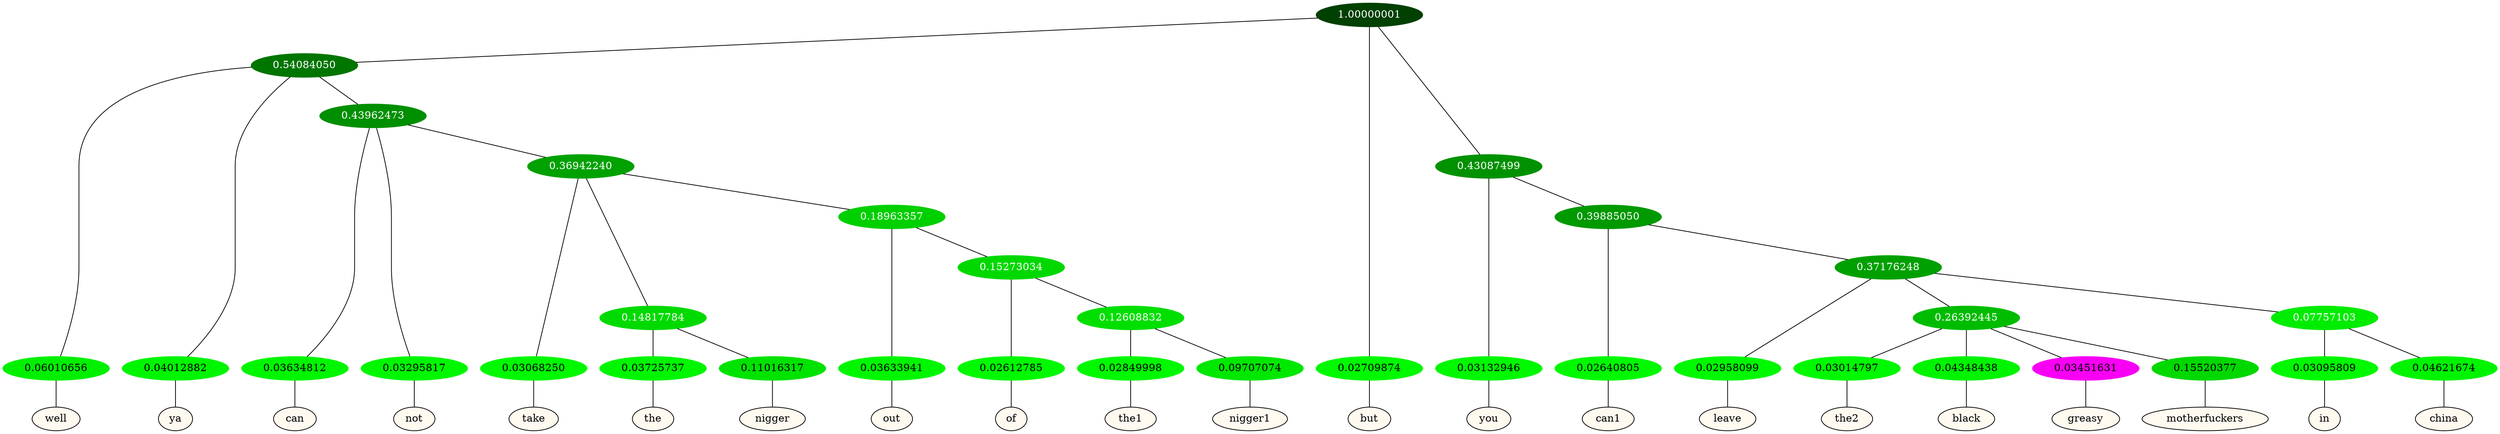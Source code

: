 graph {
	node [format=png height=0.15 nodesep=0.001 ordering=out overlap=prism overlap_scaling=0.01 ranksep=0.001 ratio=0.2 style=filled width=0.15]
	{
		rank=same
		a_w_4 [label=well color=black fillcolor=floralwhite style="filled,solid"]
		a_w_5 [label=ya color=black fillcolor=floralwhite style="filled,solid"]
		a_w_9 [label=can color=black fillcolor=floralwhite style="filled,solid"]
		a_w_10 [label=not color=black fillcolor=floralwhite style="filled,solid"]
		a_w_14 [label=take color=black fillcolor=floralwhite style="filled,solid"]
		a_w_20 [label=the color=black fillcolor=floralwhite style="filled,solid"]
		a_w_21 [label=nigger color=black fillcolor=floralwhite style="filled,solid"]
		a_w_22 [label=out color=black fillcolor=floralwhite style="filled,solid"]
		a_w_30 [label=of color=black fillcolor=floralwhite style="filled,solid"]
		a_w_32 [label=the1 color=black fillcolor=floralwhite style="filled,solid"]
		a_w_33 [label=nigger1 color=black fillcolor=floralwhite style="filled,solid"]
		a_w_2 [label=but color=black fillcolor=floralwhite style="filled,solid"]
		a_w_7 [label=you color=black fillcolor=floralwhite style="filled,solid"]
		a_w_12 [label=can1 color=black fillcolor=floralwhite style="filled,solid"]
		a_w_17 [label=leave color=black fillcolor=floralwhite style="filled,solid"]
		a_w_24 [label=the2 color=black fillcolor=floralwhite style="filled,solid"]
		a_w_25 [label=black color=black fillcolor=floralwhite style="filled,solid"]
		a_w_26 [label=greasy color=black fillcolor=floralwhite style="filled,solid"]
		a_w_27 [label=motherfuckers color=black fillcolor=floralwhite style="filled,solid"]
		a_w_28 [label=in color=black fillcolor=floralwhite style="filled,solid"]
		a_w_29 [label=china color=black fillcolor=floralwhite style="filled,solid"]
	}
	a_n_4 -- a_w_4
	a_n_5 -- a_w_5
	a_n_9 -- a_w_9
	a_n_10 -- a_w_10
	a_n_14 -- a_w_14
	a_n_20 -- a_w_20
	a_n_21 -- a_w_21
	a_n_22 -- a_w_22
	a_n_30 -- a_w_30
	a_n_32 -- a_w_32
	a_n_33 -- a_w_33
	a_n_2 -- a_w_2
	a_n_7 -- a_w_7
	a_n_12 -- a_w_12
	a_n_17 -- a_w_17
	a_n_24 -- a_w_24
	a_n_25 -- a_w_25
	a_n_26 -- a_w_26
	a_n_27 -- a_w_27
	a_n_28 -- a_w_28
	a_n_29 -- a_w_29
	{
		rank=same
		a_n_4 [label=0.06010656 color="0.334 1.000 0.940" fontcolor=black]
		a_n_5 [label=0.04012882 color="0.334 1.000 0.960" fontcolor=black]
		a_n_9 [label=0.03634812 color="0.334 1.000 0.964" fontcolor=black]
		a_n_10 [label=0.03295817 color="0.334 1.000 0.967" fontcolor=black]
		a_n_14 [label=0.03068250 color="0.334 1.000 0.969" fontcolor=black]
		a_n_20 [label=0.03725737 color="0.334 1.000 0.963" fontcolor=black]
		a_n_21 [label=0.11016317 color="0.334 1.000 0.890" fontcolor=black]
		a_n_22 [label=0.03633941 color="0.334 1.000 0.964" fontcolor=black]
		a_n_30 [label=0.02612785 color="0.334 1.000 0.974" fontcolor=black]
		a_n_32 [label=0.02849998 color="0.334 1.000 0.972" fontcolor=black]
		a_n_33 [label=0.09707074 color="0.334 1.000 0.903" fontcolor=black]
		a_n_2 [label=0.02709874 color="0.334 1.000 0.973" fontcolor=black]
		a_n_7 [label=0.03132946 color="0.334 1.000 0.969" fontcolor=black]
		a_n_12 [label=0.02640805 color="0.334 1.000 0.974" fontcolor=black]
		a_n_17 [label=0.02958099 color="0.334 1.000 0.970" fontcolor=black]
		a_n_24 [label=0.03014797 color="0.334 1.000 0.970" fontcolor=black]
		a_n_25 [label=0.04348438 color="0.334 1.000 0.957" fontcolor=black]
		a_n_26 [label=0.03451631 color="0.835 1.000 0.965" fontcolor=black]
		a_n_27 [label=0.15520377 color="0.334 1.000 0.845" fontcolor=black]
		a_n_28 [label=0.03095809 color="0.334 1.000 0.969" fontcolor=black]
		a_n_29 [label=0.04621674 color="0.334 1.000 0.954" fontcolor=black]
	}
	a_n_0 [label=1.00000001 color="0.334 1.000 0.250" fontcolor=grey99]
	a_n_1 [label=0.54084050 color="0.334 1.000 0.459" fontcolor=grey99]
	a_n_0 -- a_n_1
	a_n_0 -- a_n_2
	a_n_3 [label=0.43087499 color="0.334 1.000 0.569" fontcolor=grey99]
	a_n_0 -- a_n_3
	a_n_1 -- a_n_4
	a_n_1 -- a_n_5
	a_n_6 [label=0.43962473 color="0.334 1.000 0.560" fontcolor=grey99]
	a_n_1 -- a_n_6
	a_n_3 -- a_n_7
	a_n_8 [label=0.39885050 color="0.334 1.000 0.601" fontcolor=grey99]
	a_n_3 -- a_n_8
	a_n_6 -- a_n_9
	a_n_6 -- a_n_10
	a_n_11 [label=0.36942240 color="0.334 1.000 0.631" fontcolor=grey99]
	a_n_6 -- a_n_11
	a_n_8 -- a_n_12
	a_n_13 [label=0.37176248 color="0.334 1.000 0.628" fontcolor=grey99]
	a_n_8 -- a_n_13
	a_n_11 -- a_n_14
	a_n_15 [label=0.14817784 color="0.334 1.000 0.852" fontcolor=grey99]
	a_n_11 -- a_n_15
	a_n_16 [label=0.18963357 color="0.334 1.000 0.810" fontcolor=grey99]
	a_n_11 -- a_n_16
	a_n_13 -- a_n_17
	a_n_18 [label=0.26392445 color="0.334 1.000 0.736" fontcolor=grey99]
	a_n_13 -- a_n_18
	a_n_19 [label=0.07757103 color="0.334 1.000 0.922" fontcolor=grey99]
	a_n_13 -- a_n_19
	a_n_15 -- a_n_20
	a_n_15 -- a_n_21
	a_n_16 -- a_n_22
	a_n_23 [label=0.15273034 color="0.334 1.000 0.847" fontcolor=grey99]
	a_n_16 -- a_n_23
	a_n_18 -- a_n_24
	a_n_18 -- a_n_25
	a_n_18 -- a_n_26
	a_n_18 -- a_n_27
	a_n_19 -- a_n_28
	a_n_19 -- a_n_29
	a_n_23 -- a_n_30
	a_n_31 [label=0.12608832 color="0.334 1.000 0.874" fontcolor=grey99]
	a_n_23 -- a_n_31
	a_n_31 -- a_n_32
	a_n_31 -- a_n_33
}

